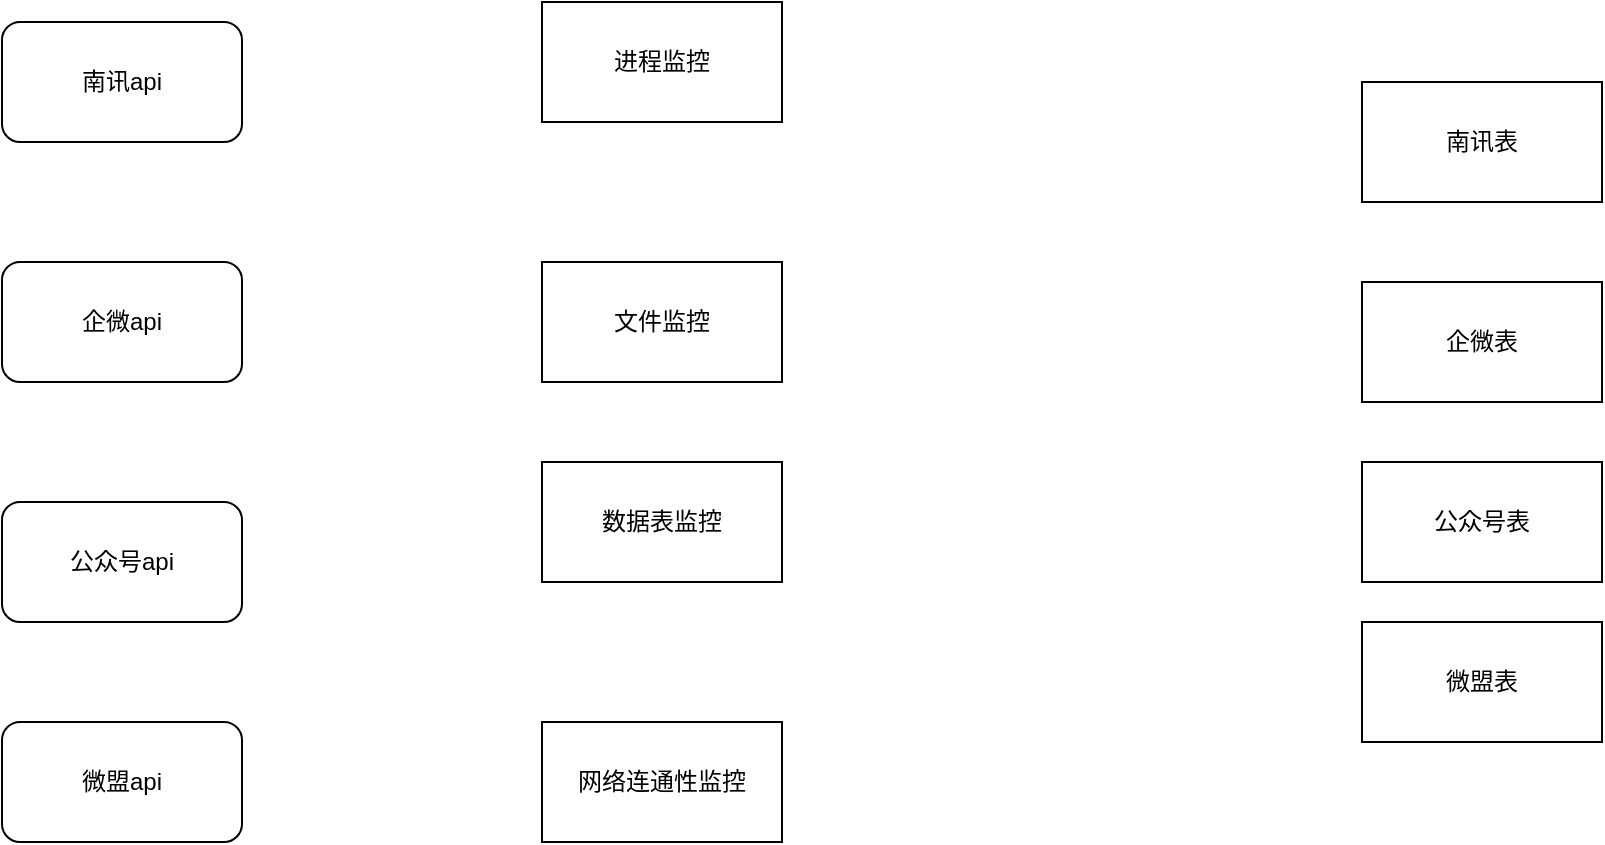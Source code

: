 <mxfile version="22.0.8" type="github">
  <diagram name="第 1 页" id="xv_8_rkUy1ZQQ19TQxu1">
    <mxGraphModel dx="1307" dy="659" grid="1" gridSize="10" guides="1" tooltips="1" connect="1" arrows="1" fold="1" page="1" pageScale="1" pageWidth="1700" pageHeight="1100" math="0" shadow="0">
      <root>
        <mxCell id="0" />
        <mxCell id="1" parent="0" />
        <mxCell id="GxQBhbGdzFd3UNVEvxWp-1" value="南讯api" style="rounded=1;whiteSpace=wrap;html=1;" vertex="1" parent="1">
          <mxGeometry x="250" y="110" width="120" height="60" as="geometry" />
        </mxCell>
        <mxCell id="GxQBhbGdzFd3UNVEvxWp-2" value="企微api" style="rounded=1;whiteSpace=wrap;html=1;" vertex="1" parent="1">
          <mxGeometry x="250" y="230" width="120" height="60" as="geometry" />
        </mxCell>
        <mxCell id="GxQBhbGdzFd3UNVEvxWp-3" value="公众号api" style="rounded=1;whiteSpace=wrap;html=1;" vertex="1" parent="1">
          <mxGeometry x="250" y="350" width="120" height="60" as="geometry" />
        </mxCell>
        <mxCell id="GxQBhbGdzFd3UNVEvxWp-4" value="微盟api" style="rounded=1;whiteSpace=wrap;html=1;" vertex="1" parent="1">
          <mxGeometry x="250" y="460" width="120" height="60" as="geometry" />
        </mxCell>
        <mxCell id="GxQBhbGdzFd3UNVEvxWp-5" value="进程监控" style="rounded=0;whiteSpace=wrap;html=1;" vertex="1" parent="1">
          <mxGeometry x="520" y="100" width="120" height="60" as="geometry" />
        </mxCell>
        <mxCell id="GxQBhbGdzFd3UNVEvxWp-6" value="文件监控" style="rounded=0;whiteSpace=wrap;html=1;" vertex="1" parent="1">
          <mxGeometry x="520" y="230" width="120" height="60" as="geometry" />
        </mxCell>
        <mxCell id="GxQBhbGdzFd3UNVEvxWp-7" value="数据表监控" style="rounded=0;whiteSpace=wrap;html=1;" vertex="1" parent="1">
          <mxGeometry x="520" y="330" width="120" height="60" as="geometry" />
        </mxCell>
        <mxCell id="GxQBhbGdzFd3UNVEvxWp-8" value="网络连通性监控" style="rounded=0;whiteSpace=wrap;html=1;" vertex="1" parent="1">
          <mxGeometry x="520" y="460" width="120" height="60" as="geometry" />
        </mxCell>
        <mxCell id="GxQBhbGdzFd3UNVEvxWp-9" value="南讯表" style="rounded=0;whiteSpace=wrap;html=1;" vertex="1" parent="1">
          <mxGeometry x="930" y="140" width="120" height="60" as="geometry" />
        </mxCell>
        <mxCell id="GxQBhbGdzFd3UNVEvxWp-10" value="企微表" style="rounded=0;whiteSpace=wrap;html=1;" vertex="1" parent="1">
          <mxGeometry x="930" y="240" width="120" height="60" as="geometry" />
        </mxCell>
        <mxCell id="GxQBhbGdzFd3UNVEvxWp-11" value="公众号表" style="rounded=0;whiteSpace=wrap;html=1;" vertex="1" parent="1">
          <mxGeometry x="930" y="330" width="120" height="60" as="geometry" />
        </mxCell>
        <mxCell id="GxQBhbGdzFd3UNVEvxWp-12" value="微盟表" style="rounded=0;whiteSpace=wrap;html=1;" vertex="1" parent="1">
          <mxGeometry x="930" y="410" width="120" height="60" as="geometry" />
        </mxCell>
      </root>
    </mxGraphModel>
  </diagram>
</mxfile>
